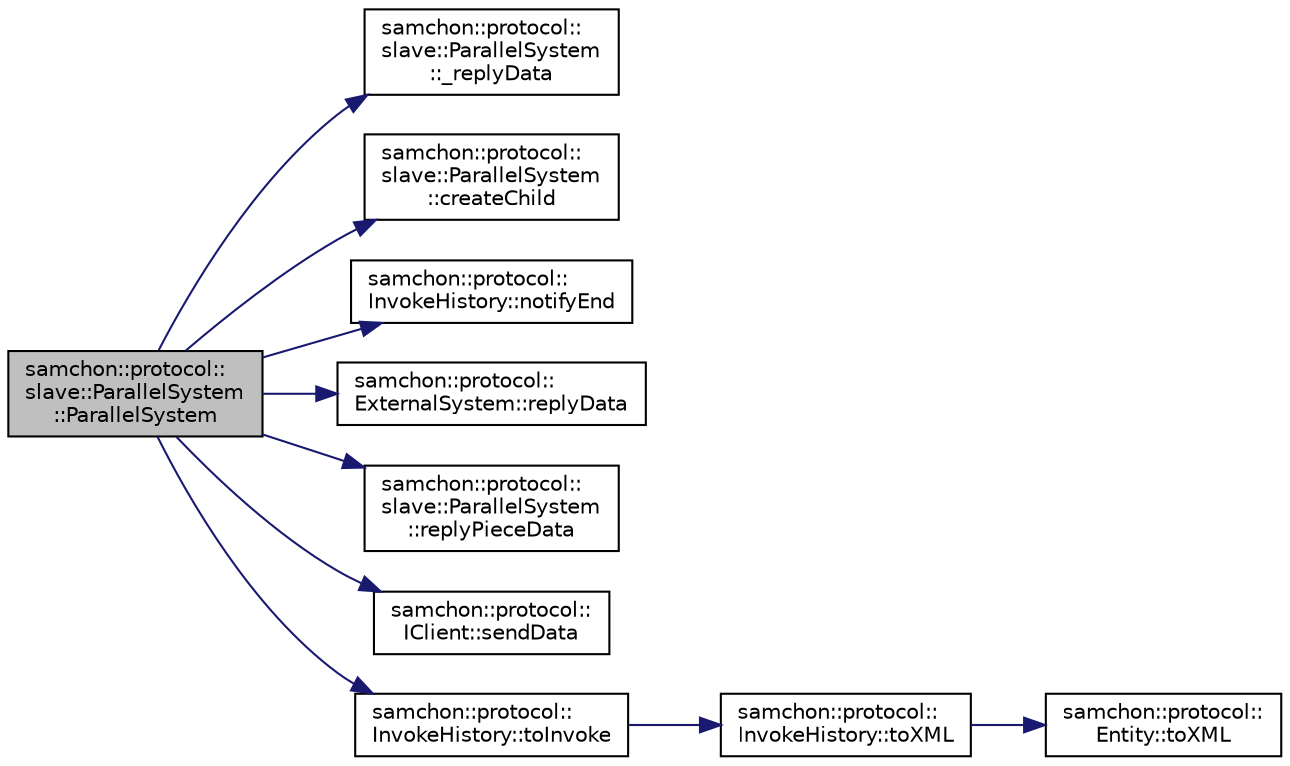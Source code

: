 digraph "samchon::protocol::slave::ParallelSystem::ParallelSystem"
{
  edge [fontname="Helvetica",fontsize="10",labelfontname="Helvetica",labelfontsize="10"];
  node [fontname="Helvetica",fontsize="10",shape=record];
  rankdir="LR";
  Node1 [label="samchon::protocol::\lslave::ParallelSystem\l::ParallelSystem",height=0.2,width=0.4,color="black", fillcolor="grey75", style="filled", fontcolor="black"];
  Node1 -> Node2 [color="midnightblue",fontsize="10",style="solid",fontname="Helvetica"];
  Node2 [label="samchon::protocol::\lslave::ParallelSystem\l::_replyData",height=0.2,width=0.4,color="black", fillcolor="white", style="filled",URL="$db/d10/classsamchon_1_1protocol_1_1slave_1_1ParallelSystem.html#a8e9410d8d7749f7c19a96acb97e7882c",tooltip="Pre-processor for segmented processes and reporting elapsed time. "];
  Node1 -> Node3 [color="midnightblue",fontsize="10",style="solid",fontname="Helvetica"];
  Node3 [label="samchon::protocol::\lslave::ParallelSystem\l::createChild",height=0.2,width=0.4,color="black", fillcolor="white", style="filled",URL="$db/d10/classsamchon_1_1protocol_1_1slave_1_1ParallelSystem.html#a625e672123ee45471097d29d2854acdb",tooltip="Factory method of a child Entity. "];
  Node1 -> Node4 [color="midnightblue",fontsize="10",style="solid",fontname="Helvetica"];
  Node4 [label="samchon::protocol::\lInvokeHistory::notifyEnd",height=0.2,width=0.4,color="black", fillcolor="white", style="filled",URL="$da/d47/classsamchon_1_1protocol_1_1InvokeHistory.html#a15943afbb4c38f5ca51f0710ffbfe088",tooltip="Notify end of the process. "];
  Node1 -> Node5 [color="midnightblue",fontsize="10",style="solid",fontname="Helvetica"];
  Node5 [label="samchon::protocol::\lExternalSystem::replyData",height=0.2,width=0.4,color="black", fillcolor="white", style="filled",URL="$df/d42/classsamchon_1_1protocol_1_1ExternalSystem.html#ad5ed0690ee36bcc8ad101a598f0ef669",tooltip="Handling replied message from an external system. "];
  Node1 -> Node6 [color="midnightblue",fontsize="10",style="solid",fontname="Helvetica"];
  Node6 [label="samchon::protocol::\lslave::ParallelSystem\l::replyPieceData",height=0.2,width=0.4,color="black", fillcolor="white", style="filled",URL="$db/d10/classsamchon_1_1protocol_1_1slave_1_1ParallelSystem.html#ae08af048b4fb361088e080a3633eb151",tooltip="Handle requested processes which are segmented. "];
  Node1 -> Node7 [color="midnightblue",fontsize="10",style="solid",fontname="Helvetica"];
  Node7 [label="samchon::protocol::\lIClient::sendData",height=0.2,width=0.4,color="black", fillcolor="white", style="filled",URL="$d3/dc8/classsamchon_1_1protocol_1_1IClient.html#a44d95d1c5fb75aed2f41a5b4cca0df9e",tooltip="Sends message to a related system. "];
  Node1 -> Node8 [color="midnightblue",fontsize="10",style="solid",fontname="Helvetica"];
  Node8 [label="samchon::protocol::\lInvokeHistory::toInvoke",height=0.2,width=0.4,color="black", fillcolor="white", style="filled",URL="$da/d47/classsamchon_1_1protocol_1_1InvokeHistory.html#ace08257a83baefb2340c6466c8382a87",tooltip="Get an Invoke message. "];
  Node8 -> Node9 [color="midnightblue",fontsize="10",style="solid",fontname="Helvetica"];
  Node9 [label="samchon::protocol::\lInvokeHistory::toXML",height=0.2,width=0.4,color="black", fillcolor="white", style="filled",URL="$da/d47/classsamchon_1_1protocol_1_1InvokeHistory.html#a62b5a96044bc454e24385b1e5e3dd2f9",tooltip="Get an XML object represents the Entity. "];
  Node9 -> Node10 [color="midnightblue",fontsize="10",style="solid",fontname="Helvetica"];
  Node10 [label="samchon::protocol::\lEntity::toXML",height=0.2,width=0.4,color="black", fillcolor="white", style="filled",URL="$d0/d3e/classsamchon_1_1protocol_1_1Entity.html#a8516db6d4dc71068a48bd1364cf9be23",tooltip="Get an XML object represents the Entity. "];
}
